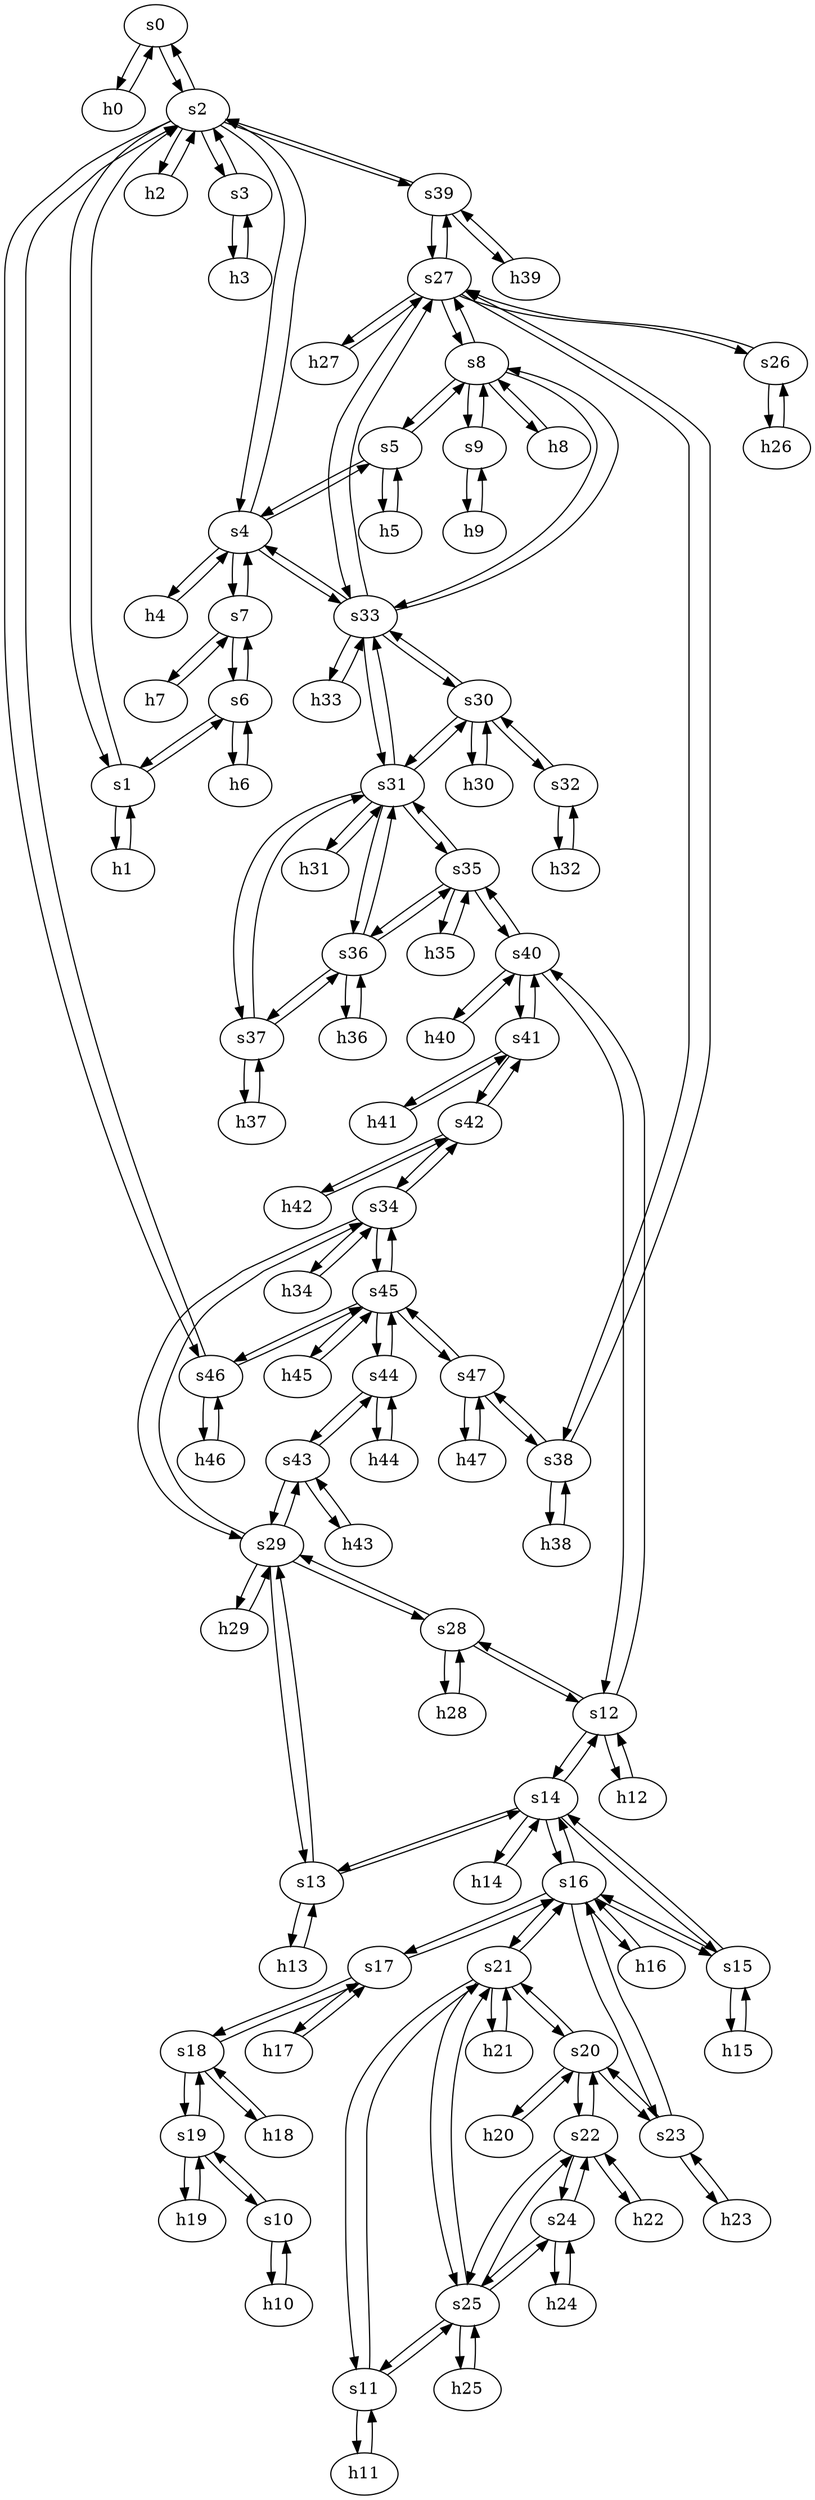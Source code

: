 strict digraph "Bell Canada" {
	s0	 [id=0,
		type=switch];
	h0	 [ip="111.0.0.0",
		mac="00:00:00:00:0:0",
		type=host];
	s0 -> h0	 [capacity="1Gbps",
		cost=1,
		dst_port=1,
		src_port=1];
	s2	 [id=2,
		type=switch];
	s0 -> s2	 [capacity="1Gbps",
		cost=1,
		dst_port=2,
		src_port=2];
	s7	 [id=7,
		type=switch];
	s6	 [id=6,
		type=switch];
	s7 -> s6	 [capacity="1Gbps",
		cost=1,
		dst_port=3,
		src_port=3];
	s4	 [id=4,
		type=switch];
	s7 -> s4	 [capacity="1Gbps",
		cost=1,
		dst_port=5,
		src_port=2];
	h7	 [ip="111.0.7.7",
		mac="00:00:00:00:7:7",
		type=host];
	s7 -> h7	 [capacity="1Gbps",
		cost=1,
		dst_port=1,
		src_port=1];
	h20	 [ip="111.0.20.20",
		mac="00:00:00:00:20:20",
		type=host];
	s20	 [id=20,
		type=switch];
	h20 -> s20	 [capacity="1Gbps",
		cost=1,
		dst_port=1,
		src_port=1];
	h47	 [ip="111.0.47.47",
		mac="00:00:00:00:47:47",
		type=host];
	s47	 [id=47,
		type=switch];
	h47 -> s47	 [capacity="1Gbps",
		cost=1,
		dst_port=1,
		src_port=1];
	h46	 [ip="111.0.46.46",
		mac="00:00:00:00:46:46",
		type=host];
	s46	 [id=46,
		type=switch];
	h46 -> s46	 [capacity="1Gbps",
		cost=1,
		dst_port=1,
		src_port=1];
	h45	 [ip="111.0.45.45",
		mac="00:00:00:00:45:45",
		type=host];
	s45	 [id=45,
		type=switch];
	h45 -> s45	 [capacity="1Gbps",
		cost=1,
		dst_port=1,
		src_port=1];
	h44	 [ip="111.0.44.44",
		mac="00:00:00:00:44:44",
		type=host];
	s44	 [id=44,
		type=switch];
	h44 -> s44	 [capacity="1Gbps",
		cost=1,
		dst_port=1,
		src_port=1];
	h43	 [ip="111.0.43.43",
		mac="00:00:00:00:43:43",
		type=host];
	s43	 [id=43,
		type=switch];
	h43 -> s43	 [capacity="1Gbps",
		cost=1,
		dst_port=1,
		src_port=1];
	s5	 [id=5,
		type=switch];
	s8	 [id=8,
		type=switch];
	s5 -> s8	 [capacity="1Gbps",
		cost=1,
		dst_port=2,
		src_port=3];
	h5	 [ip="111.0.5.5",
		mac="00:00:00:00:5:5",
		type=host];
	s5 -> h5	 [capacity="1Gbps",
		cost=1,
		dst_port=1,
		src_port=1];
	s5 -> s4	 [capacity="1Gbps",
		cost=1,
		dst_port=4,
		src_port=2];
	h41	 [ip="111.0.41.41",
		mac="00:00:00:00:41:41",
		type=host];
	s41	 [id=41,
		type=switch];
	h41 -> s41	 [capacity="1Gbps",
		cost=1,
		dst_port=1,
		src_port=1];
	h40	 [ip="111.0.40.40",
		mac="00:00:00:00:40:40",
		type=host];
	s40	 [id=40,
		type=switch];
	h40 -> s40	 [capacity="1Gbps",
		cost=1,
		dst_port=1,
		src_port=1];
	h4	 [ip="111.0.4.4",
		mac="00:00:00:00:4:4",
		type=host];
	s4 -> h4	 [capacity="1Gbps",
		cost=1,
		dst_port=1,
		src_port=1];
	s4 -> s7	 [capacity="1Gbps",
		cost=1,
		dst_port=2,
		src_port=5];
	s4 -> s2	 [capacity="1Gbps",
		cost=1,
		dst_port=5,
		src_port=2];
	s33	 [id=33,
		type=switch];
	s4 -> s33	 [capacity="1Gbps",
		cost=1,
		dst_port=2,
		src_port=3];
	s4 -> s5	 [capacity="1Gbps",
		cost=1,
		dst_port=2,
		src_port=4];
	s44 -> s45	 [capacity="1Gbps",
		cost=1,
		dst_port=3,
		src_port=3];
	s44 -> s43	 [capacity="1Gbps",
		cost=1,
		dst_port=3,
		src_port=2];
	s44 -> h44	 [capacity="1Gbps",
		cost=1,
		dst_port=1,
		src_port=1];
	h24	 [ip="111.0.24.24",
		mac="00:00:00:00:24:24",
		type=host];
	s24	 [id=24,
		type=switch];
	h24 -> s24	 [capacity="1Gbps",
		cost=1,
		dst_port=1,
		src_port=1];
	s46 -> s45	 [capacity="1Gbps",
		cost=1,
		dst_port=4,
		src_port=3];
	s46 -> h46	 [capacity="1Gbps",
		cost=1,
		dst_port=1,
		src_port=1];
	s46 -> s2	 [capacity="1Gbps",
		cost=1,
		dst_port=7,
		src_port=2];
	s47 -> h47	 [capacity="1Gbps",
		cost=1,
		dst_port=1,
		src_port=1];
	s47 -> s45	 [capacity="1Gbps",
		cost=1,
		dst_port=5,
		src_port=3];
	s38	 [id=38,
		type=switch];
	s47 -> s38	 [capacity="1Gbps",
		cost=1,
		dst_port=3,
		src_port=2];
	s40 -> h40	 [capacity="1Gbps",
		cost=1,
		dst_port=1,
		src_port=1];
	s12	 [id=12,
		type=switch];
	s40 -> s12	 [capacity="1Gbps",
		cost=1,
		dst_port=2,
		src_port=2];
	s35	 [id=35,
		type=switch];
	s40 -> s35	 [capacity="1Gbps",
		cost=1,
		dst_port=3,
		src_port=3];
	s40 -> s41	 [capacity="1Gbps",
		cost=1,
		dst_port=2,
		src_port=4];
	s41 -> s40	 [capacity="1Gbps",
		cost=1,
		dst_port=4,
		src_port=2];
	s41 -> h41	 [capacity="1Gbps",
		cost=1,
		dst_port=1,
		src_port=1];
	s42	 [id=42,
		type=switch];
	s41 -> s42	 [capacity="1Gbps",
		cost=1,
		dst_port=3,
		src_port=3];
	s34	 [id=34,
		type=switch];
	s42 -> s34	 [capacity="1Gbps",
		cost=1,
		dst_port=3,
		src_port=2];
	h42	 [ip="111.0.42.42",
		mac="00:00:00:00:42:42",
		type=host];
	s42 -> h42	 [capacity="1Gbps",
		cost=1,
		dst_port=1,
		src_port=1];
	s42 -> s41	 [capacity="1Gbps",
		cost=1,
		dst_port=3,
		src_port=3];
	s43 -> h43	 [capacity="1Gbps",
		cost=1,
		dst_port=1,
		src_port=1];
	s29	 [id=29,
		type=switch];
	s43 -> s29	 [capacity="1Gbps",
		cost=1,
		dst_port=5,
		src_port=2];
	s43 -> s44	 [capacity="1Gbps",
		cost=1,
		dst_port=2,
		src_port=3];
	h42 -> s42	 [capacity="1Gbps",
		cost=1,
		dst_port=1,
		src_port=1];
	s45 -> s47	 [capacity="1Gbps",
		cost=1,
		dst_port=3,
		src_port=5];
	s45 -> h45	 [capacity="1Gbps",
		cost=1,
		dst_port=1,
		src_port=1];
	s45 -> s46	 [capacity="1Gbps",
		cost=1,
		dst_port=3,
		src_port=4];
	s45 -> s34	 [capacity="1Gbps",
		cost=1,
		dst_port=4,
		src_port=2];
	s45 -> s44	 [capacity="1Gbps",
		cost=1,
		dst_port=3,
		src_port=3];
	s19	 [id=19,
		type=switch];
	h19	 [ip="111.0.19.19",
		mac="00:00:00:00:19:19",
		type=host];
	s19 -> h19	 [capacity="1Gbps",
		cost=1,
		dst_port=1,
		src_port=1];
	s10	 [id=10,
		type=switch];
	s19 -> s10	 [capacity="1Gbps",
		cost=1,
		dst_port=2,
		src_port=2];
	s18	 [id=18,
		type=switch];
	s19 -> s18	 [capacity="1Gbps",
		cost=1,
		dst_port=3,
		src_port=3];
	s18 -> s19	 [capacity="1Gbps",
		cost=1,
		dst_port=3,
		src_port=3];
	h18	 [ip="111.0.18.18",
		mac="00:00:00:00:18:18",
		type=host];
	s18 -> h18	 [capacity="1Gbps",
		cost=1,
		dst_port=1,
		src_port=1];
	s17	 [id=17,
		type=switch];
	s18 -> s17	 [capacity="1Gbps",
		cost=1,
		dst_port=3,
		src_port=2];
	s13	 [id=13,
		type=switch];
	s13 -> s29	 [capacity="1Gbps",
		cost=1,
		dst_port=2,
		src_port=2];
	h13	 [ip="111.0.13.13",
		mac="00:00:00:00:13:13",
		type=host];
	s13 -> h13	 [capacity="1Gbps",
		cost=1,
		dst_port=1,
		src_port=1];
	s14	 [id=14,
		type=switch];
	s13 -> s14	 [capacity="1Gbps",
		cost=1,
		dst_port=3,
		src_port=3];
	s12 -> s40	 [capacity="1Gbps",
		cost=1,
		dst_port=2,
		src_port=2];
	s28	 [id=28,
		type=switch];
	s12 -> s28	 [capacity="1Gbps",
		cost=1,
		dst_port=2,
		src_port=3];
	s12 -> s14	 [capacity="1Gbps",
		cost=1,
		dst_port=2,
		src_port=4];
	h12	 [ip="111.0.12.12",
		mac="00:00:00:00:12:12",
		type=host];
	s12 -> h12	 [capacity="1Gbps",
		cost=1,
		dst_port=1,
		src_port=1];
	s11	 [id=11,
		type=switch];
	s25	 [id=25,
		type=switch];
	s11 -> s25	 [capacity="1Gbps",
		cost=1,
		dst_port=2,
		src_port=2];
	s21	 [id=21,
		type=switch];
	s11 -> s21	 [capacity="1Gbps",
		cost=1,
		dst_port=2,
		src_port=3];
	h11	 [ip="111.0.11.11",
		mac="00:00:00:00:11:11",
		type=host];
	s11 -> h11	 [capacity="1Gbps",
		cost=1,
		dst_port=1,
		src_port=1];
	s10 -> s19	 [capacity="1Gbps",
		cost=1,
		dst_port=2,
		src_port=2];
	h10	 [ip="111.0.10.10",
		mac="00:00:00:00:10:10",
		type=host];
	s10 -> h10	 [capacity="1Gbps",
		cost=1,
		dst_port=1,
		src_port=1];
	s17 -> s18	 [capacity="1Gbps",
		cost=1,
		dst_port=2,
		src_port=3];
	s16	 [id=16,
		type=switch];
	s17 -> s16	 [capacity="1Gbps",
		cost=1,
		dst_port=5,
		src_port=2];
	h17	 [ip="111.0.17.17",
		mac="00:00:00:00:17:17",
		type=host];
	s17 -> h17	 [capacity="1Gbps",
		cost=1,
		dst_port=1,
		src_port=1];
	s23	 [id=23,
		type=switch];
	s16 -> s23	 [capacity="1Gbps",
		cost=1,
		dst_port=2,
		src_port=6];
	s16 -> s17	 [capacity="1Gbps",
		cost=1,
		dst_port=2,
		src_port=5];
	s16 -> s21	 [capacity="1Gbps",
		cost=1,
		dst_port=3,
		src_port=7];
	s15	 [id=15,
		type=switch];
	s16 -> s15	 [capacity="1Gbps",
		cost=1,
		dst_port=4,
		src_port=4];
	h16	 [ip="111.0.16.16",
		mac="00:00:00:00:16:16",
		type=host];
	s16 -> h16	 [capacity="1Gbps",
		cost=1,
		dst_port=1,
		src_port=1];
	s16 -> s14	 [capacity="1Gbps",
		cost=1,
		dst_port=4,
		src_port=2];
	s15 -> s16	 [capacity="1Gbps",
		cost=1,
		dst_port=4,
		src_port=4];
	s15 -> s14	 [capacity="1Gbps",
		cost=1,
		dst_port=5,
		src_port=2];
	h15	 [ip="111.0.15.15",
		mac="00:00:00:00:15:15",
		type=host];
	s15 -> h15	 [capacity="1Gbps",
		cost=1,
		dst_port=1,
		src_port=1];
	s14 -> s12	 [capacity="1Gbps",
		cost=1,
		dst_port=4,
		src_port=2];
	h14	 [ip="111.0.14.14",
		mac="00:00:00:00:14:14",
		type=host];
	s14 -> h14	 [capacity="1Gbps",
		cost=1,
		dst_port=1,
		src_port=1];
	s14 -> s15	 [capacity="1Gbps",
		cost=1,
		dst_port=2,
		src_port=5];
	s14 -> s16	 [capacity="1Gbps",
		cost=1,
		dst_port=2,
		src_port=4];
	s14 -> s13	 [capacity="1Gbps",
		cost=1,
		dst_port=3,
		src_port=3];
	h8	 [ip="111.0.8.8",
		mac="00:00:00:00:8:8",
		type=host];
	h8 -> s8	 [capacity="1Gbps",
		cost=1,
		dst_port=1,
		src_port=1];
	h9	 [ip="111.0.9.9",
		mac="00:00:00:00:9:9",
		type=host];
	s9	 [id=9,
		type=switch];
	h9 -> s9	 [capacity="1Gbps",
		cost=1,
		dst_port=1,
		src_port=1];
	h2	 [ip="111.0.2.2",
		mac="00:00:00:00:2:2",
		type=host];
	h2 -> s2	 [capacity="1Gbps",
		cost=1,
		dst_port=1,
		src_port=1];
	h3	 [ip="111.0.3.3",
		mac="00:00:00:00:3:3",
		type=host];
	s3	 [id=3,
		type=switch];
	h3 -> s3	 [capacity="1Gbps",
		cost=1,
		dst_port=1,
		src_port=1];
	h0 -> s0	 [capacity="1Gbps",
		cost=1,
		dst_port=1,
		src_port=1];
	h1	 [ip="111.0.1.1",
		mac="00:00:00:00:1:1",
		type=host];
	s1	 [id=1,
		type=switch];
	h1 -> s1	 [capacity="1Gbps",
		cost=1,
		dst_port=1,
		src_port=1];
	h6	 [ip="111.0.6.6",
		mac="00:00:00:00:6:6",
		type=host];
	h6 -> s6	 [capacity="1Gbps",
		cost=1,
		dst_port=1,
		src_port=1];
	h7 -> s7	 [capacity="1Gbps",
		cost=1,
		dst_port=1,
		src_port=1];
	h4 -> s4	 [capacity="1Gbps",
		cost=1,
		dst_port=1,
		src_port=1];
	h5 -> s5	 [capacity="1Gbps",
		cost=1,
		dst_port=1,
		src_port=1];
	s39	 [id=39,
		type=switch];
	s27	 [id=27,
		type=switch];
	s39 -> s27	 [capacity="1Gbps",
		cost=1,
		dst_port=6,
		src_port=3];
	h39	 [ip="111.0.39.39",
		mac="00:00:00:00:39:39",
		type=host];
	s39 -> h39	 [capacity="1Gbps",
		cost=1,
		dst_port=1,
		src_port=1];
	s39 -> s2	 [capacity="1Gbps",
		cost=1,
		dst_port=6,
		src_port=2];
	s38 -> s47	 [capacity="1Gbps",
		cost=1,
		dst_port=2,
		src_port=3];
	s38 -> s27	 [capacity="1Gbps",
		cost=1,
		dst_port=5,
		src_port=2];
	h38	 [ip="111.0.38.38",
		mac="00:00:00:00:38:38",
		type=host];
	s38 -> h38	 [capacity="1Gbps",
		cost=1,
		dst_port=1,
		src_port=1];
	s35 -> s40	 [capacity="1Gbps",
		cost=1,
		dst_port=3,
		src_port=3];
	h35	 [ip="111.0.35.35",
		mac="00:00:00:00:35:35",
		type=host];
	s35 -> h35	 [capacity="1Gbps",
		cost=1,
		dst_port=1,
		src_port=1];
	s36	 [id=36,
		type=switch];
	s35 -> s36	 [capacity="1Gbps",
		cost=1,
		dst_port=3,
		src_port=4];
	s31	 [id=31,
		type=switch];
	s35 -> s31	 [capacity="1Gbps",
		cost=1,
		dst_port=4,
		src_port=2];
	s34 -> s45	 [capacity="1Gbps",
		cost=1,
		dst_port=2,
		src_port=4];
	s34 -> s29	 [capacity="1Gbps",
		cost=1,
		dst_port=4,
		src_port=2];
	h34	 [ip="111.0.34.34",
		mac="00:00:00:00:34:34",
		type=host];
	s34 -> h34	 [capacity="1Gbps",
		cost=1,
		dst_port=1,
		src_port=1];
	s34 -> s42	 [capacity="1Gbps",
		cost=1,
		dst_port=2,
		src_port=3];
	s37	 [id=37,
		type=switch];
	s37 -> s36	 [capacity="1Gbps",
		cost=1,
		dst_port=4,
		src_port=3];
	h37	 [ip="111.0.37.37",
		mac="00:00:00:00:37:37",
		type=host];
	s37 -> h37	 [capacity="1Gbps",
		cost=1,
		dst_port=1,
		src_port=1];
	s37 -> s31	 [capacity="1Gbps",
		cost=1,
		dst_port=6,
		src_port=2];
	h36	 [ip="111.0.36.36",
		mac="00:00:00:00:36:36",
		type=host];
	s36 -> h36	 [capacity="1Gbps",
		cost=1,
		dst_port=1,
		src_port=1];
	s36 -> s35	 [capacity="1Gbps",
		cost=1,
		dst_port=4,
		src_port=3];
	s36 -> s37	 [capacity="1Gbps",
		cost=1,
		dst_port=3,
		src_port=4];
	s36 -> s31	 [capacity="1Gbps",
		cost=1,
		dst_port=5,
		src_port=2];
	s31 -> s35	 [capacity="1Gbps",
		cost=1,
		dst_port=2,
		src_port=4];
	s31 -> s36	 [capacity="1Gbps",
		cost=1,
		dst_port=2,
		src_port=5];
	s31 -> s37	 [capacity="1Gbps",
		cost=1,
		dst_port=2,
		src_port=6];
	h31	 [ip="111.0.31.31",
		mac="00:00:00:00:31:31",
		type=host];
	s31 -> h31	 [capacity="1Gbps",
		cost=1,
		dst_port=1,
		src_port=1];
	s30	 [id=30,
		type=switch];
	s31 -> s30	 [capacity="1Gbps",
		cost=1,
		dst_port=4,
		src_port=2];
	s31 -> s33	 [capacity="1Gbps",
		cost=1,
		dst_port=6,
		src_port=3];
	s32	 [id=32,
		type=switch];
	s30 -> s32	 [capacity="1Gbps",
		cost=1,
		dst_port=2,
		src_port=2];
	s30 -> s33	 [capacity="1Gbps",
		cost=1,
		dst_port=5,
		src_port=3];
	s30 -> s31	 [capacity="1Gbps",
		cost=1,
		dst_port=2,
		src_port=4];
	h30	 [ip="111.0.30.30",
		mac="00:00:00:00:30:30",
		type=host];
	s30 -> h30	 [capacity="1Gbps",
		cost=1,
		dst_port=1,
		src_port=1];
	s33 -> s27	 [capacity="1Gbps",
		cost=1,
		dst_port=4,
		src_port=4];
	h33	 [ip="111.0.33.33",
		mac="00:00:00:00:33:33",
		type=host];
	s33 -> h33	 [capacity="1Gbps",
		cost=1,
		dst_port=1,
		src_port=1];
	s33 -> s8	 [capacity="1Gbps",
		cost=1,
		dst_port=5,
		src_port=3];
	s33 -> s4	 [capacity="1Gbps",
		cost=1,
		dst_port=3,
		src_port=2];
	s33 -> s30	 [capacity="1Gbps",
		cost=1,
		dst_port=3,
		src_port=5];
	s33 -> s31	 [capacity="1Gbps",
		cost=1,
		dst_port=3,
		src_port=6];
	h32	 [ip="111.0.32.32",
		mac="00:00:00:00:32:32",
		type=host];
	s32 -> h32	 [capacity="1Gbps",
		cost=1,
		dst_port=1,
		src_port=1];
	s32 -> s30	 [capacity="1Gbps",
		cost=1,
		dst_port=2,
		src_port=2];
	h18 -> s18	 [capacity="1Gbps",
		cost=1,
		dst_port=1,
		src_port=1];
	h19 -> s19	 [capacity="1Gbps",
		cost=1,
		dst_port=1,
		src_port=1];
	h10 -> s10	 [capacity="1Gbps",
		cost=1,
		dst_port=1,
		src_port=1];
	h11 -> s11	 [capacity="1Gbps",
		cost=1,
		dst_port=1,
		src_port=1];
	h12 -> s12	 [capacity="1Gbps",
		cost=1,
		dst_port=1,
		src_port=1];
	h13 -> s13	 [capacity="1Gbps",
		cost=1,
		dst_port=1,
		src_port=1];
	h14 -> s14	 [capacity="1Gbps",
		cost=1,
		dst_port=1,
		src_port=1];
	h15 -> s15	 [capacity="1Gbps",
		cost=1,
		dst_port=1,
		src_port=1];
	h16 -> s16	 [capacity="1Gbps",
		cost=1,
		dst_port=1,
		src_port=1];
	h17 -> s17	 [capacity="1Gbps",
		cost=1,
		dst_port=1,
		src_port=1];
	s9 -> s8	 [capacity="1Gbps",
		cost=1,
		dst_port=3,
		src_port=2];
	s9 -> h9	 [capacity="1Gbps",
		cost=1,
		dst_port=1,
		src_port=1];
	s8 -> s27	 [capacity="1Gbps",
		cost=1,
		dst_port=2,
		src_port=4];
	s8 -> s9	 [capacity="1Gbps",
		cost=1,
		dst_port=2,
		src_port=3];
	s8 -> s33	 [capacity="1Gbps",
		cost=1,
		dst_port=3,
		src_port=5];
	s8 -> h8	 [capacity="1Gbps",
		cost=1,
		dst_port=1,
		src_port=1];
	s8 -> s5	 [capacity="1Gbps",
		cost=1,
		dst_port=3,
		src_port=2];
	h29	 [ip="111.0.29.29",
		mac="00:00:00:00:29:29",
		type=host];
	h29 -> s29	 [capacity="1Gbps",
		cost=1,
		dst_port=1,
		src_port=1];
	h28	 [ip="111.0.28.28",
		mac="00:00:00:00:28:28",
		type=host];
	h28 -> s28	 [capacity="1Gbps",
		cost=1,
		dst_port=1,
		src_port=1];
	h23	 [ip="111.0.23.23",
		mac="00:00:00:00:23:23",
		type=host];
	s23 -> h23	 [capacity="1Gbps",
		cost=1,
		dst_port=1,
		src_port=1];
	s23 -> s16	 [capacity="1Gbps",
		cost=1,
		dst_port=6,
		src_port=2];
	s23 -> s20	 [capacity="1Gbps",
		cost=1,
		dst_port=4,
		src_port=3];
	s3 -> s2	 [capacity="1Gbps",
		cost=1,
		dst_port=4,
		src_port=2];
	s3 -> h3	 [capacity="1Gbps",
		cost=1,
		dst_port=1,
		src_port=1];
	s2 -> s46	 [capacity="1Gbps",
		cost=1,
		dst_port=2,
		src_port=7];
	s2 -> s0	 [capacity="1Gbps",
		cost=1,
		dst_port=2,
		src_port=2];
	s2 -> s3	 [capacity="1Gbps",
		cost=1,
		dst_port=2,
		src_port=4];
	s2 -> h2	 [capacity="1Gbps",
		cost=1,
		dst_port=1,
		src_port=1];
	s2 -> s39	 [capacity="1Gbps",
		cost=1,
		dst_port=2,
		src_port=6];
	s2 -> s4	 [capacity="1Gbps",
		cost=1,
		dst_port=2,
		src_port=5];
	s2 -> s1	 [capacity="1Gbps",
		cost=1,
		dst_port=2,
		src_port=3];
	s1 -> h1	 [capacity="1Gbps",
		cost=1,
		dst_port=1,
		src_port=1];
	s1 -> s6	 [capacity="1Gbps",
		cost=1,
		dst_port=2,
		src_port=3];
	s1 -> s2	 [capacity="1Gbps",
		cost=1,
		dst_port=3,
		src_port=2];
	h26	 [ip="111.0.26.26",
		mac="00:00:00:00:26:26",
		type=host];
	s26	 [id=26,
		type=switch];
	h26 -> s26	 [capacity="1Gbps",
		cost=1,
		dst_port=1,
		src_port=1];
	h21	 [ip="111.0.21.21",
		mac="00:00:00:00:21:21",
		type=host];
	h21 -> s21	 [capacity="1Gbps",
		cost=1,
		dst_port=1,
		src_port=1];
	s6 -> s7	 [capacity="1Gbps",
		cost=1,
		dst_port=3,
		src_port=3];
	s6 -> h6	 [capacity="1Gbps",
		cost=1,
		dst_port=1,
		src_port=1];
	s6 -> s1	 [capacity="1Gbps",
		cost=1,
		dst_port=3,
		src_port=2];
	h23 -> s23	 [capacity="1Gbps",
		cost=1,
		dst_port=1,
		src_port=1];
	h22	 [ip="111.0.22.22",
		mac="00:00:00:00:22:22",
		type=host];
	s22	 [id=22,
		type=switch];
	h22 -> s22	 [capacity="1Gbps",
		cost=1,
		dst_port=1,
		src_port=1];
	h32 -> s32	 [capacity="1Gbps",
		cost=1,
		dst_port=1,
		src_port=1];
	h33 -> s33	 [capacity="1Gbps",
		cost=1,
		dst_port=1,
		src_port=1];
	h30 -> s30	 [capacity="1Gbps",
		cost=1,
		dst_port=1,
		src_port=1];
	h31 -> s31	 [capacity="1Gbps",
		cost=1,
		dst_port=1,
		src_port=1];
	h36 -> s36	 [capacity="1Gbps",
		cost=1,
		dst_port=1,
		src_port=1];
	h37 -> s37	 [capacity="1Gbps",
		cost=1,
		dst_port=1,
		src_port=1];
	h34 -> s34	 [capacity="1Gbps",
		cost=1,
		dst_port=1,
		src_port=1];
	h35 -> s35	 [capacity="1Gbps",
		cost=1,
		dst_port=1,
		src_port=1];
	h38 -> s38	 [capacity="1Gbps",
		cost=1,
		dst_port=1,
		src_port=1];
	h39 -> s39	 [capacity="1Gbps",
		cost=1,
		dst_port=1,
		src_port=1];
	s22 -> s25	 [capacity="1Gbps",
		cost=1,
		dst_port=4,
		src_port=4];
	s22 -> s20	 [capacity="1Gbps",
		cost=1,
		dst_port=3,
		src_port=2];
	s22 -> s24	 [capacity="1Gbps",
		cost=1,
		dst_port=2,
		src_port=3];
	s22 -> h22	 [capacity="1Gbps",
		cost=1,
		dst_port=1,
		src_port=1];
	h25	 [ip="111.0.25.25",
		mac="00:00:00:00:25:25",
		type=host];
	h25 -> s25	 [capacity="1Gbps",
		cost=1,
		dst_port=1,
		src_port=1];
	s20 -> h20	 [capacity="1Gbps",
		cost=1,
		dst_port=1,
		src_port=1];
	s20 -> s23	 [capacity="1Gbps",
		cost=1,
		dst_port=3,
		src_port=4];
	s20 -> s22	 [capacity="1Gbps",
		cost=1,
		dst_port=2,
		src_port=3];
	s20 -> s21	 [capacity="1Gbps",
		cost=1,
		dst_port=4,
		src_port=2];
	s21 -> h21	 [capacity="1Gbps",
		cost=1,
		dst_port=1,
		src_port=1];
	s21 -> s25	 [capacity="1Gbps",
		cost=1,
		dst_port=3,
		src_port=5];
	s21 -> s16	 [capacity="1Gbps",
		cost=1,
		dst_port=7,
		src_port=3];
	s21 -> s20	 [capacity="1Gbps",
		cost=1,
		dst_port=2,
		src_port=4];
	s21 -> s11	 [capacity="1Gbps",
		cost=1,
		dst_port=3,
		src_port=2];
	s26 -> s27	 [capacity="1Gbps",
		cost=1,
		dst_port=3,
		src_port=2];
	s26 -> h26	 [capacity="1Gbps",
		cost=1,
		dst_port=1,
		src_port=1];
	s27 -> s26	 [capacity="1Gbps",
		cost=1,
		dst_port=2,
		src_port=3];
	h27	 [ip="111.0.27.27",
		mac="00:00:00:00:27:27",
		type=host];
	s27 -> h27	 [capacity="1Gbps",
		cost=1,
		dst_port=1,
		src_port=1];
	s27 -> s8	 [capacity="1Gbps",
		cost=1,
		dst_port=4,
		src_port=2];
	s27 -> s39	 [capacity="1Gbps",
		cost=1,
		dst_port=3,
		src_port=6];
	s27 -> s38	 [capacity="1Gbps",
		cost=1,
		dst_port=2,
		src_port=5];
	s27 -> s33	 [capacity="1Gbps",
		cost=1,
		dst_port=4,
		src_port=4];
	s24 -> s22	 [capacity="1Gbps",
		cost=1,
		dst_port=3,
		src_port=2];
	s24 -> s25	 [capacity="1Gbps",
		cost=1,
		dst_port=5,
		src_port=3];
	s24 -> h24	 [capacity="1Gbps",
		cost=1,
		dst_port=1,
		src_port=1];
	s25 -> h25	 [capacity="1Gbps",
		cost=1,
		dst_port=1,
		src_port=1];
	s25 -> s22	 [capacity="1Gbps",
		cost=1,
		dst_port=4,
		src_port=4];
	s25 -> s21	 [capacity="1Gbps",
		cost=1,
		dst_port=5,
		src_port=3];
	s25 -> s11	 [capacity="1Gbps",
		cost=1,
		dst_port=2,
		src_port=2];
	s25 -> s24	 [capacity="1Gbps",
		cost=1,
		dst_port=3,
		src_port=5];
	s28 -> s12	 [capacity="1Gbps",
		cost=1,
		dst_port=3,
		src_port=2];
	s28 -> s29	 [capacity="1Gbps",
		cost=1,
		dst_port=3,
		src_port=3];
	s28 -> h28	 [capacity="1Gbps",
		cost=1,
		dst_port=1,
		src_port=1];
	s29 -> h29	 [capacity="1Gbps",
		cost=1,
		dst_port=1,
		src_port=1];
	s29 -> s34	 [capacity="1Gbps",
		cost=1,
		dst_port=2,
		src_port=4];
	s29 -> s43	 [capacity="1Gbps",
		cost=1,
		dst_port=2,
		src_port=5];
	s29 -> s28	 [capacity="1Gbps",
		cost=1,
		dst_port=3,
		src_port=3];
	s29 -> s13	 [capacity="1Gbps",
		cost=1,
		dst_port=2,
		src_port=2];
	h27 -> s27	 [capacity="1Gbps",
		cost=1,
		dst_port=1,
		src_port=1];
}

